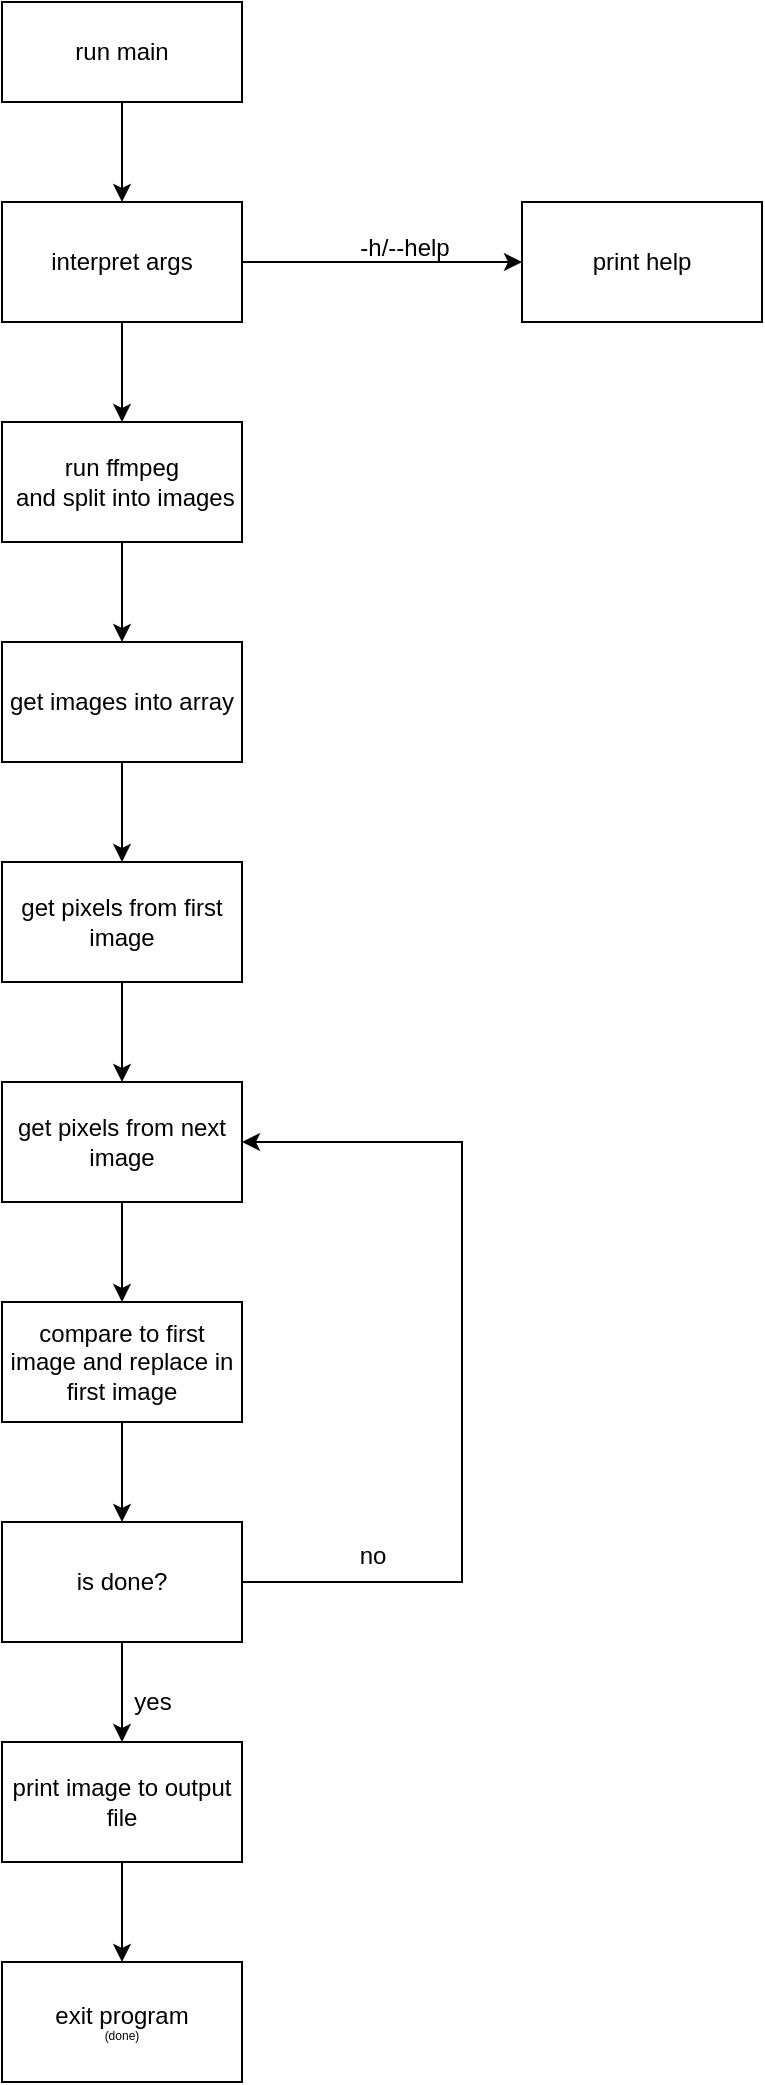 <mxfile version="12.7.2" type="github">
  <diagram id="C5RBs43oDa-KdzZeNtuy" name="Page-1">
    <mxGraphModel dx="1145" dy="623" grid="1" gridSize="10" guides="1" tooltips="1" connect="1" arrows="1" fold="1" page="1" pageScale="1" pageWidth="827" pageHeight="1169" math="0" shadow="0">
      <root>
        <mxCell id="WIyWlLk6GJQsqaUBKTNV-0" />
        <mxCell id="WIyWlLk6GJQsqaUBKTNV-1" parent="WIyWlLk6GJQsqaUBKTNV-0" />
        <mxCell id="X0OwFeM0ILKebSRqy0x6-7" style="edgeStyle=orthogonalEdgeStyle;rounded=0;orthogonalLoop=1;jettySize=auto;html=1;" edge="1" parent="WIyWlLk6GJQsqaUBKTNV-1" source="X0OwFeM0ILKebSRqy0x6-0" target="X0OwFeM0ILKebSRqy0x6-2">
          <mxGeometry relative="1" as="geometry" />
        </mxCell>
        <mxCell id="X0OwFeM0ILKebSRqy0x6-0" value="run main" style="rounded=0;whiteSpace=wrap;html=1;" vertex="1" parent="WIyWlLk6GJQsqaUBKTNV-1">
          <mxGeometry x="380" y="50" width="120" height="50" as="geometry" />
        </mxCell>
        <mxCell id="X0OwFeM0ILKebSRqy0x6-8" style="edgeStyle=orthogonalEdgeStyle;rounded=0;orthogonalLoop=1;jettySize=auto;html=1;" edge="1" parent="WIyWlLk6GJQsqaUBKTNV-1" source="X0OwFeM0ILKebSRqy0x6-2" target="X0OwFeM0ILKebSRqy0x6-3">
          <mxGeometry relative="1" as="geometry" />
        </mxCell>
        <mxCell id="X0OwFeM0ILKebSRqy0x6-9" style="edgeStyle=orthogonalEdgeStyle;rounded=0;orthogonalLoop=1;jettySize=auto;html=1;" edge="1" parent="WIyWlLk6GJQsqaUBKTNV-1" source="X0OwFeM0ILKebSRqy0x6-2" target="X0OwFeM0ILKebSRqy0x6-5">
          <mxGeometry relative="1" as="geometry" />
        </mxCell>
        <mxCell id="X0OwFeM0ILKebSRqy0x6-2" value="interpret args" style="rounded=0;whiteSpace=wrap;html=1;" vertex="1" parent="WIyWlLk6GJQsqaUBKTNV-1">
          <mxGeometry x="380" y="150" width="120" height="60" as="geometry" />
        </mxCell>
        <mxCell id="X0OwFeM0ILKebSRqy0x6-10" style="edgeStyle=orthogonalEdgeStyle;rounded=0;orthogonalLoop=1;jettySize=auto;html=1;entryX=0.5;entryY=0;entryDx=0;entryDy=0;" edge="1" parent="WIyWlLk6GJQsqaUBKTNV-1" source="X0OwFeM0ILKebSRqy0x6-3" target="X0OwFeM0ILKebSRqy0x6-4">
          <mxGeometry relative="1" as="geometry" />
        </mxCell>
        <mxCell id="X0OwFeM0ILKebSRqy0x6-3" value="&lt;div&gt;run ffmpeg&lt;/div&gt;&amp;nbsp;and split into images" style="rounded=0;whiteSpace=wrap;html=1;" vertex="1" parent="WIyWlLk6GJQsqaUBKTNV-1">
          <mxGeometry x="380" y="260" width="120" height="60" as="geometry" />
        </mxCell>
        <mxCell id="X0OwFeM0ILKebSRqy0x6-16" style="edgeStyle=orthogonalEdgeStyle;rounded=0;orthogonalLoop=1;jettySize=auto;html=1;" edge="1" parent="WIyWlLk6GJQsqaUBKTNV-1" source="X0OwFeM0ILKebSRqy0x6-4" target="X0OwFeM0ILKebSRqy0x6-15">
          <mxGeometry relative="1" as="geometry" />
        </mxCell>
        <mxCell id="X0OwFeM0ILKebSRqy0x6-4" value="get images into array" style="rounded=0;whiteSpace=wrap;html=1;" vertex="1" parent="WIyWlLk6GJQsqaUBKTNV-1">
          <mxGeometry x="380" y="370" width="120" height="60" as="geometry" />
        </mxCell>
        <mxCell id="X0OwFeM0ILKebSRqy0x6-5" value="print help" style="rounded=0;whiteSpace=wrap;html=1;" vertex="1" parent="WIyWlLk6GJQsqaUBKTNV-1">
          <mxGeometry x="640" y="150" width="120" height="60" as="geometry" />
        </mxCell>
        <mxCell id="X0OwFeM0ILKebSRqy0x6-14" value="&lt;div&gt;-h/--help&lt;/div&gt;" style="text;html=1;align=center;verticalAlign=middle;resizable=0;points=[];autosize=1;" vertex="1" parent="WIyWlLk6GJQsqaUBKTNV-1">
          <mxGeometry x="551" y="163" width="60" height="20" as="geometry" />
        </mxCell>
        <mxCell id="X0OwFeM0ILKebSRqy0x6-24" style="edgeStyle=orthogonalEdgeStyle;rounded=0;orthogonalLoop=1;jettySize=auto;html=1;" edge="1" parent="WIyWlLk6GJQsqaUBKTNV-1" source="X0OwFeM0ILKebSRqy0x6-15" target="X0OwFeM0ILKebSRqy0x6-17">
          <mxGeometry relative="1" as="geometry" />
        </mxCell>
        <mxCell id="X0OwFeM0ILKebSRqy0x6-15" value="&lt;div&gt;get pixels from first image&lt;/div&gt;" style="rounded=0;whiteSpace=wrap;html=1;" vertex="1" parent="WIyWlLk6GJQsqaUBKTNV-1">
          <mxGeometry x="380" y="480" width="120" height="60" as="geometry" />
        </mxCell>
        <mxCell id="X0OwFeM0ILKebSRqy0x6-25" style="edgeStyle=orthogonalEdgeStyle;rounded=0;orthogonalLoop=1;jettySize=auto;html=1;" edge="1" parent="WIyWlLk6GJQsqaUBKTNV-1" source="X0OwFeM0ILKebSRqy0x6-17" target="X0OwFeM0ILKebSRqy0x6-18">
          <mxGeometry relative="1" as="geometry" />
        </mxCell>
        <mxCell id="X0OwFeM0ILKebSRqy0x6-17" value="get pixels from next image" style="rounded=0;whiteSpace=wrap;html=1;" vertex="1" parent="WIyWlLk6GJQsqaUBKTNV-1">
          <mxGeometry x="380" y="590" width="120" height="60" as="geometry" />
        </mxCell>
        <mxCell id="X0OwFeM0ILKebSRqy0x6-29" style="edgeStyle=orthogonalEdgeStyle;rounded=0;orthogonalLoop=1;jettySize=auto;html=1;entryX=0.5;entryY=0;entryDx=0;entryDy=0;" edge="1" parent="WIyWlLk6GJQsqaUBKTNV-1" source="X0OwFeM0ILKebSRqy0x6-18" target="X0OwFeM0ILKebSRqy0x6-26">
          <mxGeometry relative="1" as="geometry" />
        </mxCell>
        <mxCell id="X0OwFeM0ILKebSRqy0x6-18" value="&lt;div&gt;compare to first image and replace in first image&lt;/div&gt;" style="rounded=0;whiteSpace=wrap;html=1;" vertex="1" parent="WIyWlLk6GJQsqaUBKTNV-1">
          <mxGeometry x="380" y="700" width="120" height="60" as="geometry" />
        </mxCell>
        <mxCell id="X0OwFeM0ILKebSRqy0x6-27" style="edgeStyle=orthogonalEdgeStyle;rounded=0;orthogonalLoop=1;jettySize=auto;html=1;entryX=1;entryY=0.5;entryDx=0;entryDy=0;" edge="1" parent="WIyWlLk6GJQsqaUBKTNV-1" source="X0OwFeM0ILKebSRqy0x6-26" target="X0OwFeM0ILKebSRqy0x6-17">
          <mxGeometry relative="1" as="geometry">
            <Array as="points">
              <mxPoint x="610" y="840" />
              <mxPoint x="610" y="620" />
            </Array>
          </mxGeometry>
        </mxCell>
        <mxCell id="X0OwFeM0ILKebSRqy0x6-31" style="edgeStyle=orthogonalEdgeStyle;rounded=0;orthogonalLoop=1;jettySize=auto;html=1;entryX=0.5;entryY=0;entryDx=0;entryDy=0;" edge="1" parent="WIyWlLk6GJQsqaUBKTNV-1" source="X0OwFeM0ILKebSRqy0x6-26" target="X0OwFeM0ILKebSRqy0x6-30">
          <mxGeometry relative="1" as="geometry" />
        </mxCell>
        <mxCell id="X0OwFeM0ILKebSRqy0x6-26" value="is done?" style="rounded=0;whiteSpace=wrap;html=1;" vertex="1" parent="WIyWlLk6GJQsqaUBKTNV-1">
          <mxGeometry x="380" y="810" width="120" height="60" as="geometry" />
        </mxCell>
        <mxCell id="X0OwFeM0ILKebSRqy0x6-28" value="&lt;div&gt;no&lt;/div&gt;" style="text;html=1;align=center;verticalAlign=middle;resizable=0;points=[];autosize=1;" vertex="1" parent="WIyWlLk6GJQsqaUBKTNV-1">
          <mxGeometry x="550" y="817" width="30" height="20" as="geometry" />
        </mxCell>
        <mxCell id="X0OwFeM0ILKebSRqy0x6-34" style="edgeStyle=orthogonalEdgeStyle;rounded=0;orthogonalLoop=1;jettySize=auto;html=1;entryX=0.5;entryY=0;entryDx=0;entryDy=0;" edge="1" parent="WIyWlLk6GJQsqaUBKTNV-1" source="X0OwFeM0ILKebSRqy0x6-30" target="X0OwFeM0ILKebSRqy0x6-33">
          <mxGeometry relative="1" as="geometry" />
        </mxCell>
        <mxCell id="X0OwFeM0ILKebSRqy0x6-30" value="print image to output file" style="rounded=0;whiteSpace=wrap;html=1;" vertex="1" parent="WIyWlLk6GJQsqaUBKTNV-1">
          <mxGeometry x="380" y="920" width="120" height="60" as="geometry" />
        </mxCell>
        <mxCell id="X0OwFeM0ILKebSRqy0x6-32" value="&lt;div&gt;yes&lt;/div&gt;" style="text;html=1;align=center;verticalAlign=middle;resizable=0;points=[];autosize=1;" vertex="1" parent="WIyWlLk6GJQsqaUBKTNV-1">
          <mxGeometry x="440" y="890" width="30" height="20" as="geometry" />
        </mxCell>
        <mxCell id="X0OwFeM0ILKebSRqy0x6-33" value="&lt;div&gt;exit program&lt;/div&gt;&lt;div style=&quot;font-size: 6px&quot;&gt; &lt;font style=&quot;font-size: 6px&quot;&gt;(done)&lt;/font&gt;&lt;/div&gt;" style="rounded=0;whiteSpace=wrap;html=1;" vertex="1" parent="WIyWlLk6GJQsqaUBKTNV-1">
          <mxGeometry x="380" y="1030" width="120" height="60" as="geometry" />
        </mxCell>
      </root>
    </mxGraphModel>
  </diagram>
</mxfile>
